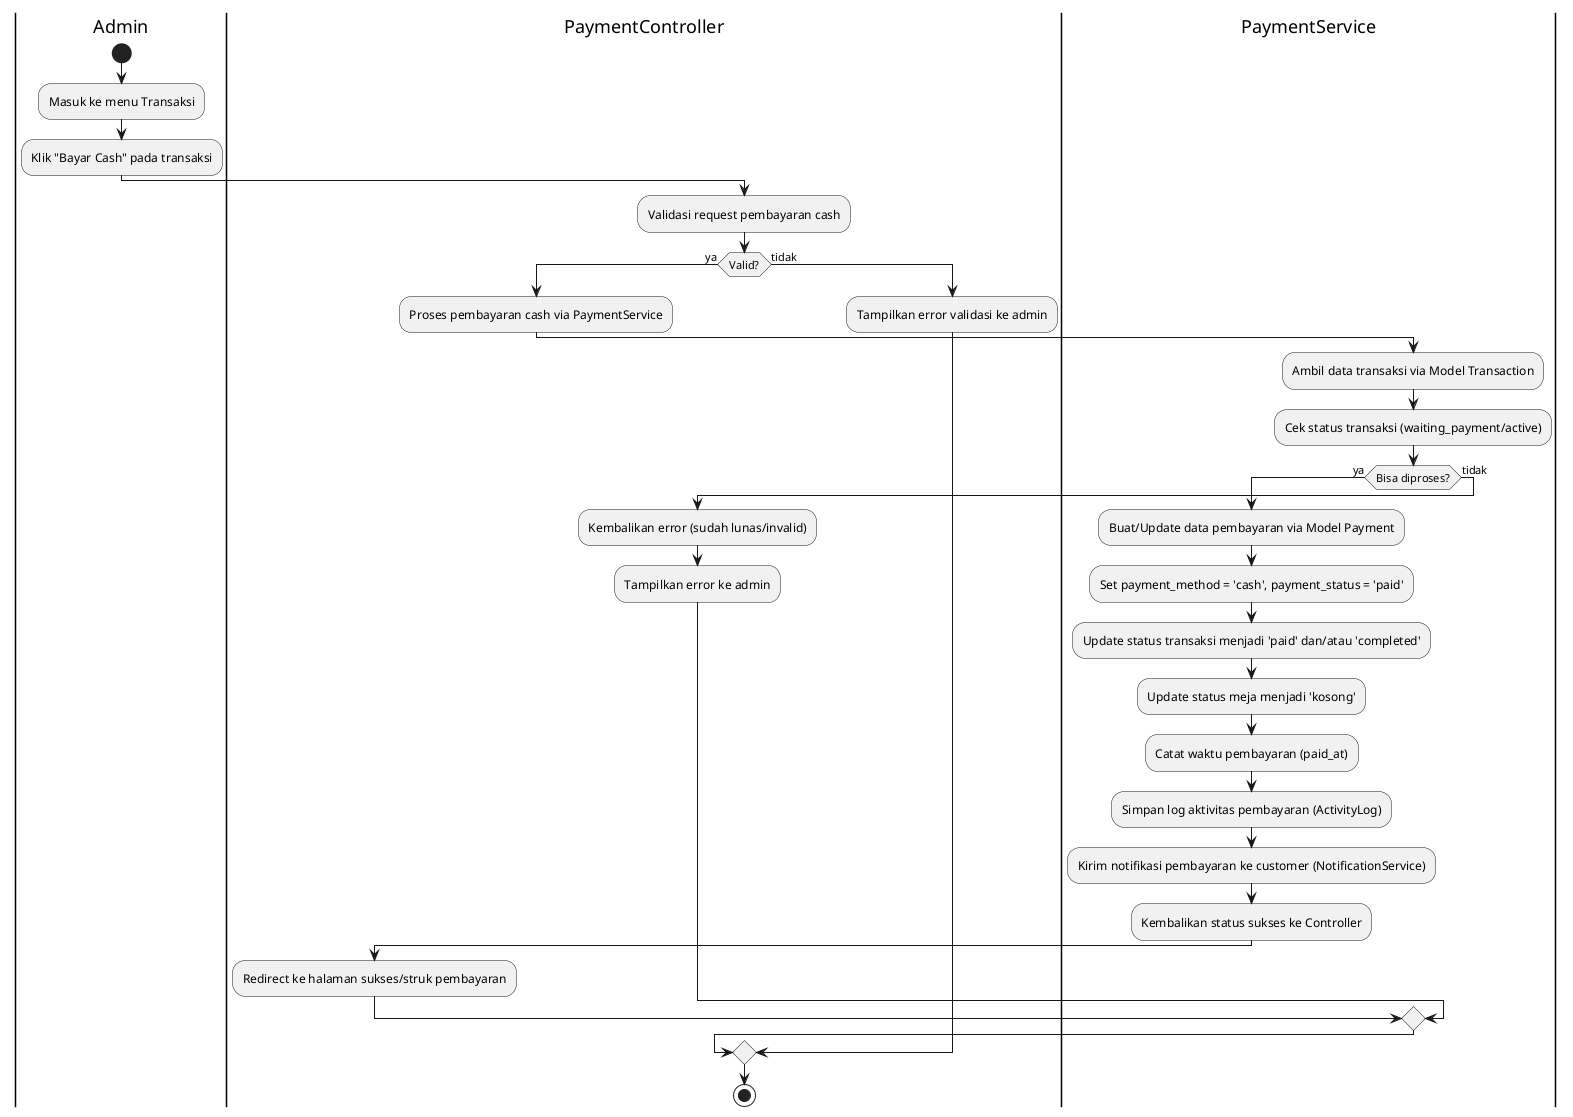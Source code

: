 @startuml Activity Diagram - Payment Cash by Admin

|Admin|
start
:Masuk ke menu Transaksi;
:Klik "Bayar Cash" pada transaksi;

|PaymentController|
:Validasi request pembayaran cash;
if (Valid?) then (ya)
    :Proses pembayaran cash via PaymentService;
    |PaymentService|
    :Ambil data transaksi via Model Transaction;
    :Cek status transaksi (waiting_payment/active);
    if (Bisa diproses?) then (ya)
        :Buat/Update data pembayaran via Model Payment;
        :Set payment_method = 'cash', payment_status = 'paid';
        :Update status transaksi menjadi 'paid' dan/atau 'completed';
        :Update status meja menjadi 'kosong';
        :Catat waktu pembayaran (paid_at);
        :Simpan log aktivitas pembayaran (ActivityLog);
        :Kirim notifikasi pembayaran ke customer (NotificationService);
        :Kembalikan status sukses ke Controller;
        |PaymentController|
        :Redirect ke halaman sukses/struk pembayaran;
    else (tidak)
        :Kembalikan error (sudah lunas/invalid);
        |PaymentController|
        :Tampilkan error ke admin;
    endif
else (tidak)
    :Tampilkan error validasi ke admin;
endif

stop

@enduml
